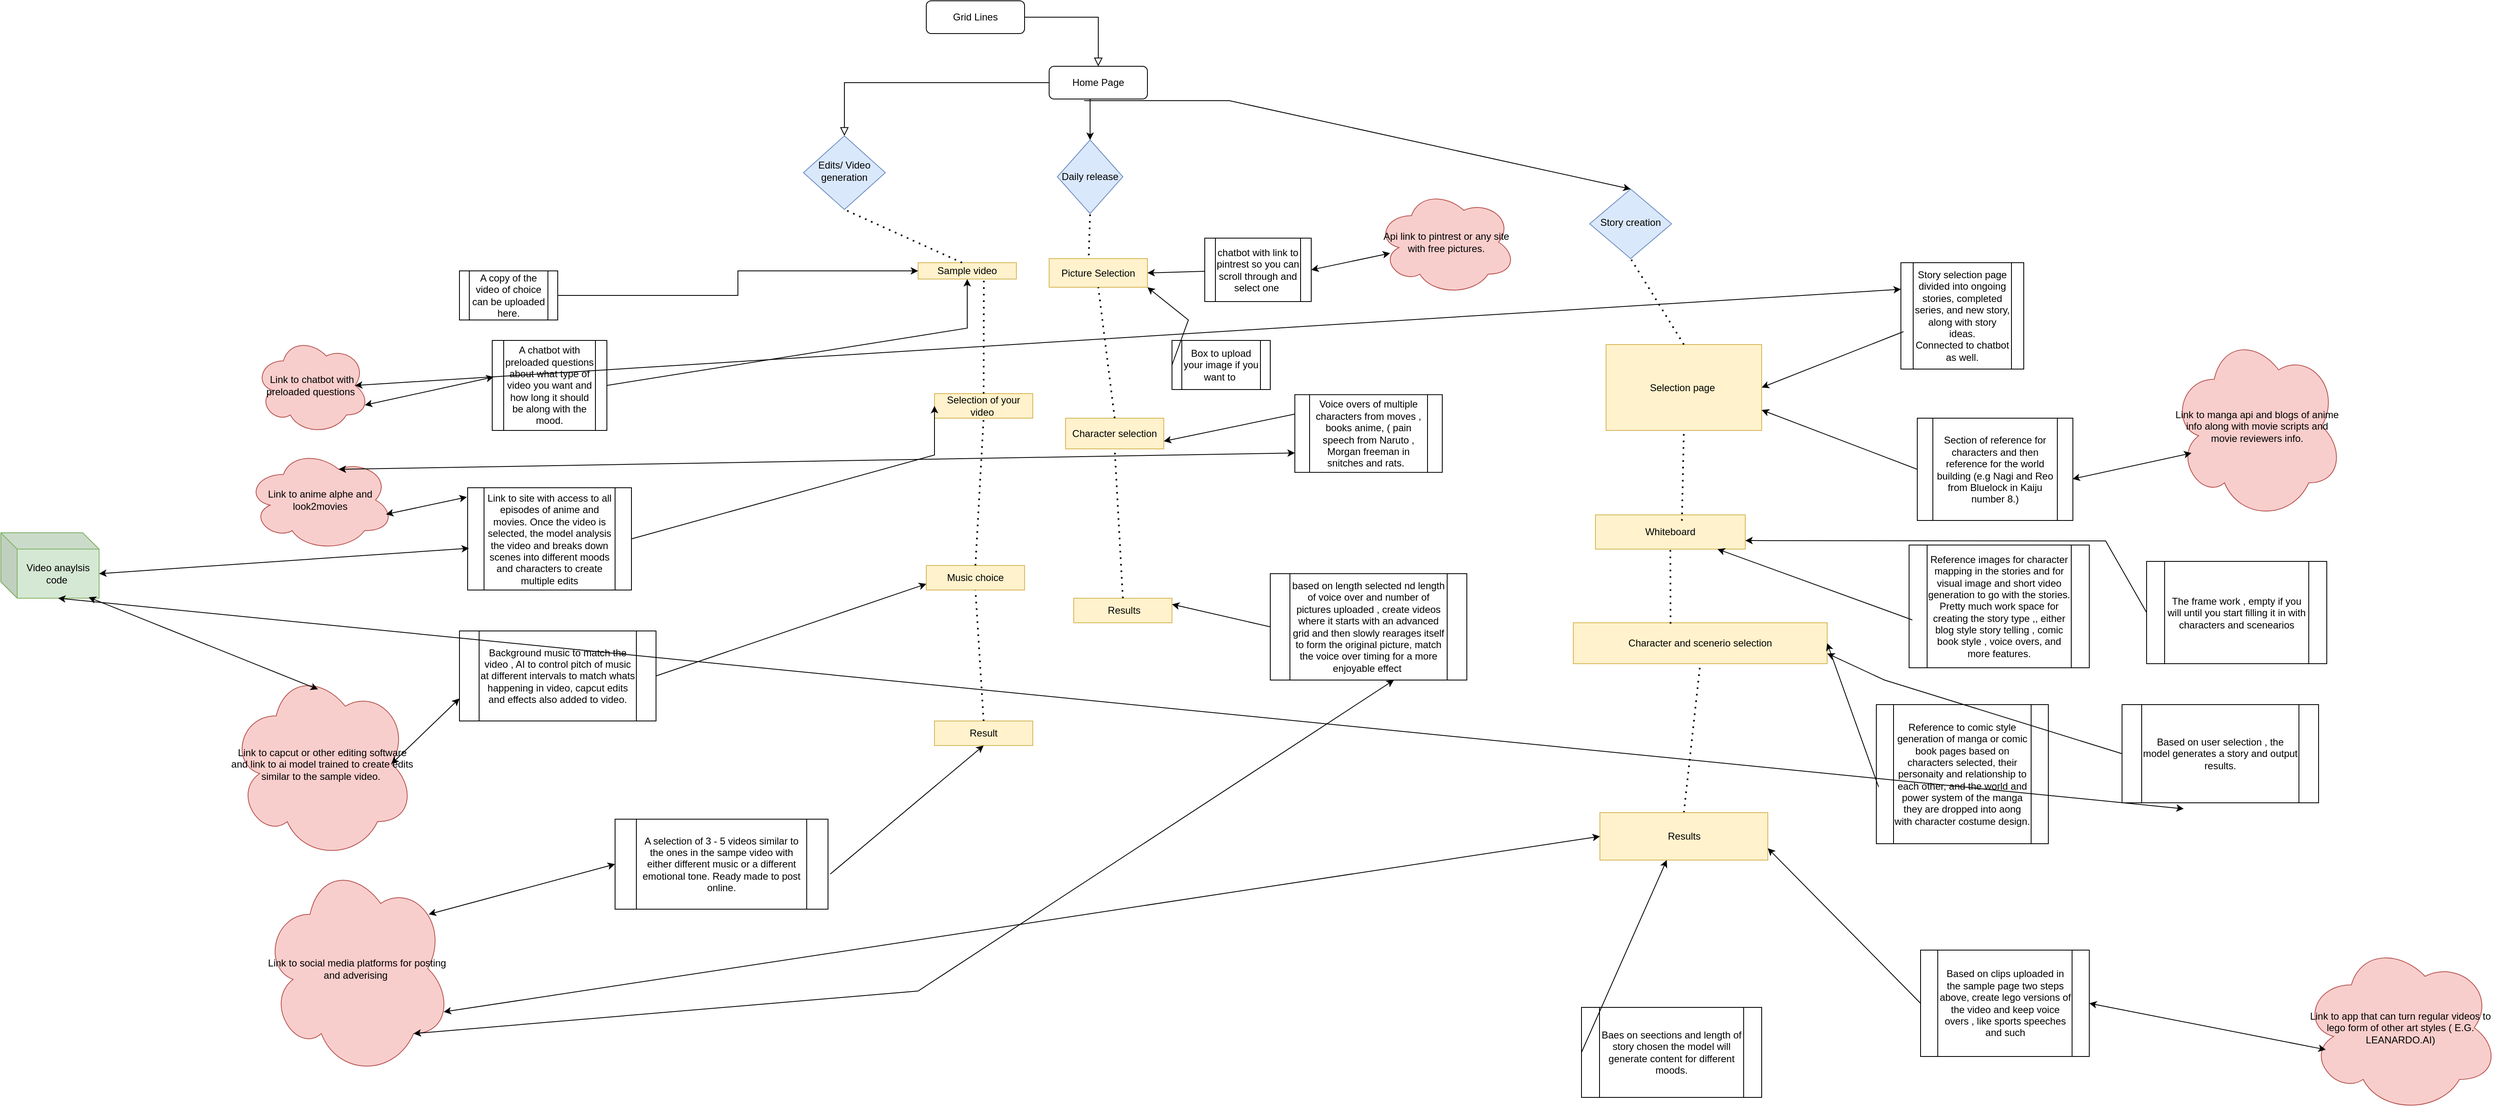 <mxfile version="26.0.3">
  <diagram id="C5RBs43oDa-KdzZeNtuy" name="Page-1">
    <mxGraphModel grid="1" page="1" gridSize="10" guides="1" tooltips="1" connect="1" arrows="1" fold="1" pageScale="1" pageWidth="827" pageHeight="1169" math="0" shadow="0">
      <root>
        <mxCell id="WIyWlLk6GJQsqaUBKTNV-0" />
        <mxCell id="WIyWlLk6GJQsqaUBKTNV-1" parent="WIyWlLk6GJQsqaUBKTNV-0" />
        <mxCell id="WIyWlLk6GJQsqaUBKTNV-2" value="" style="rounded=0;html=1;jettySize=auto;orthogonalLoop=1;fontSize=11;endArrow=block;endFill=0;endSize=8;strokeWidth=1;shadow=0;labelBackgroundColor=none;edgeStyle=orthogonalEdgeStyle;" edge="1" parent="WIyWlLk6GJQsqaUBKTNV-1" source="WIyWlLk6GJQsqaUBKTNV-7" target="WIyWlLk6GJQsqaUBKTNV-6">
          <mxGeometry relative="1" as="geometry" />
        </mxCell>
        <mxCell id="WIyWlLk6GJQsqaUBKTNV-3" value="Grid Lines" style="rounded=1;whiteSpace=wrap;html=1;fontSize=12;glass=0;strokeWidth=1;shadow=0;" vertex="1" parent="WIyWlLk6GJQsqaUBKTNV-1">
          <mxGeometry x="10" y="30" width="120" height="40" as="geometry" />
        </mxCell>
        <mxCell id="WIyWlLk6GJQsqaUBKTNV-6" value="Edits/ Video generation" style="rhombus;whiteSpace=wrap;html=1;shadow=0;fontFamily=Helvetica;fontSize=12;align=center;strokeWidth=1;spacing=6;spacingTop=-4;fillColor=#dae8fc;strokeColor=#6c8ebf;" vertex="1" parent="WIyWlLk6GJQsqaUBKTNV-1">
          <mxGeometry x="-140" y="195" width="100" height="90" as="geometry" />
        </mxCell>
        <mxCell id="5dnYx-5fdYnEuuB1JhWO-0" value="" style="rounded=0;html=1;jettySize=auto;orthogonalLoop=1;fontSize=11;endArrow=block;endFill=0;endSize=8;strokeWidth=1;shadow=0;labelBackgroundColor=none;edgeStyle=orthogonalEdgeStyle;" edge="1" parent="WIyWlLk6GJQsqaUBKTNV-1" source="WIyWlLk6GJQsqaUBKTNV-3" target="WIyWlLk6GJQsqaUBKTNV-7">
          <mxGeometry relative="1" as="geometry">
            <mxPoint x="130" y="50" as="sourcePoint" />
            <mxPoint x="220" y="260" as="targetPoint" />
          </mxGeometry>
        </mxCell>
        <mxCell id="WIyWlLk6GJQsqaUBKTNV-7" value="Home Page" style="rounded=1;whiteSpace=wrap;html=1;fontSize=12;glass=0;strokeWidth=1;shadow=0;" vertex="1" parent="WIyWlLk6GJQsqaUBKTNV-1">
          <mxGeometry x="160" y="110" width="120" height="40" as="geometry" />
        </mxCell>
        <mxCell id="WIyWlLk6GJQsqaUBKTNV-10" value="Story creation" style="rhombus;whiteSpace=wrap;html=1;shadow=0;fontFamily=Helvetica;fontSize=12;align=center;strokeWidth=1;spacing=6;spacingTop=-4;fillColor=#dae8fc;strokeColor=#6c8ebf;" vertex="1" parent="WIyWlLk6GJQsqaUBKTNV-1">
          <mxGeometry x="820" y="260" width="100" height="85" as="geometry" />
        </mxCell>
        <mxCell id="5dnYx-5fdYnEuuB1JhWO-2" value="" style="endArrow=classic;html=1;rounded=0;exitX=0.356;exitY=1.05;exitDx=0;exitDy=0;exitPerimeter=0;entryX=0.5;entryY=0;entryDx=0;entryDy=0;" edge="1" parent="WIyWlLk6GJQsqaUBKTNV-1" source="WIyWlLk6GJQsqaUBKTNV-7" target="WIyWlLk6GJQsqaUBKTNV-10">
          <mxGeometry width="50" height="50" relative="1" as="geometry">
            <mxPoint x="200" y="160" as="sourcePoint" />
            <mxPoint x="250" y="200" as="targetPoint" />
            <Array as="points">
              <mxPoint x="380" y="152" />
            </Array>
          </mxGeometry>
        </mxCell>
        <mxCell id="5dnYx-5fdYnEuuB1JhWO-7" value="Daily release" style="rhombus;whiteSpace=wrap;html=1;fillColor=#dae8fc;strokeColor=#6c8ebf;" vertex="1" parent="WIyWlLk6GJQsqaUBKTNV-1">
          <mxGeometry x="170" y="200" width="80" height="90" as="geometry" />
        </mxCell>
        <mxCell id="5dnYx-5fdYnEuuB1JhWO-8" value="" style="endArrow=classic;html=1;rounded=0;" edge="1" parent="WIyWlLk6GJQsqaUBKTNV-1">
          <mxGeometry width="50" height="50" relative="1" as="geometry">
            <mxPoint x="210" y="150" as="sourcePoint" />
            <mxPoint x="210" y="200" as="targetPoint" />
          </mxGeometry>
        </mxCell>
        <mxCell id="5dnYx-5fdYnEuuB1JhWO-9" value="Sample video" style="rounded=0;whiteSpace=wrap;html=1;fillColor=#fff2cc;strokeColor=#d6b656;" vertex="1" parent="WIyWlLk6GJQsqaUBKTNV-1">
          <mxGeometry y="350" width="120" height="20" as="geometry" />
        </mxCell>
        <mxCell id="5dnYx-5fdYnEuuB1JhWO-10" value="Selection of your video&amp;nbsp;" style="rounded=0;whiteSpace=wrap;html=1;fillColor=#fff2cc;strokeColor=#d6b656;" vertex="1" parent="WIyWlLk6GJQsqaUBKTNV-1">
          <mxGeometry x="20" y="510" width="120" height="30" as="geometry" />
        </mxCell>
        <mxCell id="5dnYx-5fdYnEuuB1JhWO-11" value="Music choice" style="rounded=0;whiteSpace=wrap;html=1;fillColor=#fff2cc;strokeColor=#d6b656;" vertex="1" parent="WIyWlLk6GJQsqaUBKTNV-1">
          <mxGeometry x="10" y="720" width="120" height="30" as="geometry" />
        </mxCell>
        <mxCell id="5dnYx-5fdYnEuuB1JhWO-12" value="Result" style="rounded=0;whiteSpace=wrap;html=1;fillColor=#fff2cc;strokeColor=#d6b656;" vertex="1" parent="WIyWlLk6GJQsqaUBKTNV-1">
          <mxGeometry x="20" y="910" width="120" height="30" as="geometry" />
        </mxCell>
        <mxCell id="5dnYx-5fdYnEuuB1JhWO-15" value="" style="endArrow=none;dashed=1;html=1;dashPattern=1 3;strokeWidth=2;rounded=0;entryX=0.5;entryY=1;entryDx=0;entryDy=0;exitX=0.447;exitY=0;exitDx=0;exitDy=0;exitPerimeter=0;" edge="1" parent="WIyWlLk6GJQsqaUBKTNV-1" source="5dnYx-5fdYnEuuB1JhWO-9" target="WIyWlLk6GJQsqaUBKTNV-6">
          <mxGeometry width="50" height="50" relative="1" as="geometry">
            <mxPoint x="90" y="400" as="sourcePoint" />
            <mxPoint x="140" y="350" as="targetPoint" />
          </mxGeometry>
        </mxCell>
        <mxCell id="5dnYx-5fdYnEuuB1JhWO-18" value="" style="edgeStyle=orthogonalEdgeStyle;rounded=0;orthogonalLoop=1;jettySize=auto;html=1;" edge="1" parent="WIyWlLk6GJQsqaUBKTNV-1" source="5dnYx-5fdYnEuuB1JhWO-16" target="5dnYx-5fdYnEuuB1JhWO-9">
          <mxGeometry relative="1" as="geometry" />
        </mxCell>
        <mxCell id="5dnYx-5fdYnEuuB1JhWO-16" value="A copy of the video of choice can be uploaded here." style="shape=process;whiteSpace=wrap;html=1;backgroundOutline=1;" vertex="1" parent="WIyWlLk6GJQsqaUBKTNV-1">
          <mxGeometry x="-560" y="360" width="120" height="60" as="geometry" />
        </mxCell>
        <mxCell id="5dnYx-5fdYnEuuB1JhWO-19" value="A chatbot with preloaded questions about what type of video you want and how long it should be along with the mood." style="shape=process;whiteSpace=wrap;html=1;backgroundOutline=1;" vertex="1" parent="WIyWlLk6GJQsqaUBKTNV-1">
          <mxGeometry x="-520" y="445" width="140" height="110" as="geometry" />
        </mxCell>
        <mxCell id="5dnYx-5fdYnEuuB1JhWO-20" value="" style="endArrow=classic;html=1;rounded=0;exitX=1;exitY=0.5;exitDx=0;exitDy=0;entryX=0.5;entryY=1;entryDx=0;entryDy=0;" edge="1" parent="WIyWlLk6GJQsqaUBKTNV-1" source="5dnYx-5fdYnEuuB1JhWO-19" target="5dnYx-5fdYnEuuB1JhWO-9">
          <mxGeometry width="50" height="50" relative="1" as="geometry">
            <mxPoint x="90" y="400" as="sourcePoint" />
            <mxPoint x="140" y="350" as="targetPoint" />
            <Array as="points">
              <mxPoint x="60" y="430" />
            </Array>
          </mxGeometry>
        </mxCell>
        <mxCell id="5dnYx-5fdYnEuuB1JhWO-21" value="" style="endArrow=none;dashed=1;html=1;dashPattern=1 3;strokeWidth=2;rounded=0;entryX=0.669;entryY=0.967;entryDx=0;entryDy=0;entryPerimeter=0;exitX=0.5;exitY=0;exitDx=0;exitDy=0;" edge="1" parent="WIyWlLk6GJQsqaUBKTNV-1" source="5dnYx-5fdYnEuuB1JhWO-10" target="5dnYx-5fdYnEuuB1JhWO-9">
          <mxGeometry width="50" height="50" relative="1" as="geometry">
            <mxPoint x="-50" y="500" as="sourcePoint" />
            <mxPoint y="450" as="targetPoint" />
          </mxGeometry>
        </mxCell>
        <mxCell id="5dnYx-5fdYnEuuB1JhWO-22" value="Link to site with access to all episodes of anime and movies. Once the video is selected, the model analysis the video and breaks down scenes into different moods and characters to create multiple edits" style="shape=process;whiteSpace=wrap;html=1;backgroundOutline=1;" vertex="1" parent="WIyWlLk6GJQsqaUBKTNV-1">
          <mxGeometry x="-550" y="625" width="200" height="125" as="geometry" />
        </mxCell>
        <mxCell id="5dnYx-5fdYnEuuB1JhWO-23" value="" style="endArrow=classic;html=1;rounded=0;exitX=1;exitY=0.5;exitDx=0;exitDy=0;entryX=0;entryY=0.5;entryDx=0;entryDy=0;" edge="1" parent="WIyWlLk6GJQsqaUBKTNV-1" source="5dnYx-5fdYnEuuB1JhWO-22" target="5dnYx-5fdYnEuuB1JhWO-10">
          <mxGeometry width="50" height="50" relative="1" as="geometry">
            <mxPoint x="-50" y="500" as="sourcePoint" />
            <mxPoint y="450" as="targetPoint" />
            <Array as="points">
              <mxPoint x="20" y="585" />
            </Array>
          </mxGeometry>
        </mxCell>
        <mxCell id="5dnYx-5fdYnEuuB1JhWO-24" value="Link to anime alphe and look2movies" style="ellipse;shape=cloud;whiteSpace=wrap;html=1;fillColor=#f8cecc;strokeColor=#b85450;" vertex="1" parent="WIyWlLk6GJQsqaUBKTNV-1">
          <mxGeometry x="-820" y="577.5" width="180" height="125" as="geometry" />
        </mxCell>
        <mxCell id="5dnYx-5fdYnEuuB1JhWO-25" value="Video anaylsis code&amp;nbsp;" style="shape=cube;whiteSpace=wrap;html=1;boundedLbl=1;backgroundOutline=1;darkOpacity=0.05;darkOpacity2=0.1;fillColor=#d5e8d4;strokeColor=#82b366;" vertex="1" parent="WIyWlLk6GJQsqaUBKTNV-1">
          <mxGeometry x="-1120" y="680" width="120" height="80" as="geometry" />
        </mxCell>
        <mxCell id="5dnYx-5fdYnEuuB1JhWO-26" value="" style="endArrow=classic;startArrow=classic;html=1;rounded=0;exitX=0.946;exitY=0.64;exitDx=0;exitDy=0;exitPerimeter=0;entryX=-0.005;entryY=0.091;entryDx=0;entryDy=0;entryPerimeter=0;" edge="1" parent="WIyWlLk6GJQsqaUBKTNV-1" source="5dnYx-5fdYnEuuB1JhWO-24" target="5dnYx-5fdYnEuuB1JhWO-22">
          <mxGeometry width="50" height="50" relative="1" as="geometry">
            <mxPoint x="-330" y="590" as="sourcePoint" />
            <mxPoint x="-280" y="540" as="targetPoint" />
          </mxGeometry>
        </mxCell>
        <mxCell id="5dnYx-5fdYnEuuB1JhWO-29" value="" style="endArrow=classic;startArrow=classic;html=1;rounded=0;exitX=0;exitY=0;exitDx=120;exitDy=50;exitPerimeter=0;entryX=0.008;entryY=0.592;entryDx=0;entryDy=0;entryPerimeter=0;" edge="1" parent="WIyWlLk6GJQsqaUBKTNV-1" source="5dnYx-5fdYnEuuB1JhWO-25" target="5dnYx-5fdYnEuuB1JhWO-22">
          <mxGeometry width="50" height="50" relative="1" as="geometry">
            <mxPoint x="-330" y="590" as="sourcePoint" />
            <mxPoint x="-280" y="540" as="targetPoint" />
          </mxGeometry>
        </mxCell>
        <mxCell id="5dnYx-5fdYnEuuB1JhWO-30" value="Link to chatbot with preloaded questions&amp;nbsp;" style="ellipse;shape=cloud;whiteSpace=wrap;html=1;fillColor=#f8cecc;strokeColor=#b85450;" vertex="1" parent="WIyWlLk6GJQsqaUBKTNV-1">
          <mxGeometry x="-810" y="440" width="140" height="120" as="geometry" />
        </mxCell>
        <mxCell id="5dnYx-5fdYnEuuB1JhWO-31" value="" style="endArrow=classic;startArrow=classic;html=1;rounded=0;exitX=0.96;exitY=0.7;exitDx=0;exitDy=0;exitPerimeter=0;entryX=0.012;entryY=0.406;entryDx=0;entryDy=0;entryPerimeter=0;" edge="1" parent="WIyWlLk6GJQsqaUBKTNV-1" source="5dnYx-5fdYnEuuB1JhWO-30" target="5dnYx-5fdYnEuuB1JhWO-19">
          <mxGeometry width="50" height="50" relative="1" as="geometry">
            <mxPoint x="-330" y="450" as="sourcePoint" />
            <mxPoint x="-280" y="400" as="targetPoint" />
          </mxGeometry>
        </mxCell>
        <mxCell id="5dnYx-5fdYnEuuB1JhWO-32" value="Picture Selection" style="whiteSpace=wrap;html=1;fillColor=#fff2cc;strokeColor=#d6b656;" vertex="1" parent="WIyWlLk6GJQsqaUBKTNV-1">
          <mxGeometry x="160" y="345" width="120" height="35" as="geometry" />
        </mxCell>
        <mxCell id="5dnYx-5fdYnEuuB1JhWO-34" value="" style="endArrow=none;dashed=1;html=1;dashPattern=1 3;strokeWidth=2;rounded=0;exitX=0.403;exitY=-0.114;exitDx=0;exitDy=0;exitPerimeter=0;entryX=0.5;entryY=1;entryDx=0;entryDy=0;" edge="1" parent="WIyWlLk6GJQsqaUBKTNV-1" source="5dnYx-5fdYnEuuB1JhWO-32" target="5dnYx-5fdYnEuuB1JhWO-7">
          <mxGeometry width="50" height="50" relative="1" as="geometry">
            <mxPoint x="240" y="290" as="sourcePoint" />
            <mxPoint x="290" y="240" as="targetPoint" />
          </mxGeometry>
        </mxCell>
        <mxCell id="5dnYx-5fdYnEuuB1JhWO-35" value="Character selection" style="whiteSpace=wrap;html=1;fillColor=#fff2cc;strokeColor=#d6b656;" vertex="1" parent="WIyWlLk6GJQsqaUBKTNV-1">
          <mxGeometry x="180" y="540" width="120" height="37.5" as="geometry" />
        </mxCell>
        <mxCell id="5dnYx-5fdYnEuuB1JhWO-37" value="&amp;nbsp;Results" style="whiteSpace=wrap;html=1;fillColor=#fff2cc;strokeColor=#d6b656;" vertex="1" parent="WIyWlLk6GJQsqaUBKTNV-1">
          <mxGeometry x="190" y="760" width="120" height="30" as="geometry" />
        </mxCell>
        <mxCell id="5dnYx-5fdYnEuuB1JhWO-39" value="" style="endArrow=none;dashed=1;html=1;dashPattern=1 3;strokeWidth=2;rounded=0;entryX=0.5;entryY=1;entryDx=0;entryDy=0;exitX=0.5;exitY=0;exitDx=0;exitDy=0;" edge="1" parent="WIyWlLk6GJQsqaUBKTNV-1" source="5dnYx-5fdYnEuuB1JhWO-35" target="5dnYx-5fdYnEuuB1JhWO-32">
          <mxGeometry width="50" height="50" relative="1" as="geometry">
            <mxPoint x="230" y="420" as="sourcePoint" />
            <mxPoint x="270" y="400" as="targetPoint" />
          </mxGeometry>
        </mxCell>
        <mxCell id="5dnYx-5fdYnEuuB1JhWO-40" value="" style="endArrow=none;dashed=1;html=1;dashPattern=1 3;strokeWidth=2;rounded=0;exitX=0.5;exitY=0;exitDx=0;exitDy=0;entryX=0.5;entryY=1;entryDx=0;entryDy=0;" edge="1" parent="WIyWlLk6GJQsqaUBKTNV-1" source="5dnYx-5fdYnEuuB1JhWO-37" target="5dnYx-5fdYnEuuB1JhWO-35">
          <mxGeometry width="50" height="50" relative="1" as="geometry">
            <mxPoint x="240" y="450" as="sourcePoint" />
            <mxPoint x="290" y="400" as="targetPoint" />
          </mxGeometry>
        </mxCell>
        <mxCell id="5dnYx-5fdYnEuuB1JhWO-41" value="chatbot with link to pintrest so you can scroll through and select one&amp;nbsp;" style="shape=process;whiteSpace=wrap;html=1;backgroundOutline=1;" vertex="1" parent="WIyWlLk6GJQsqaUBKTNV-1">
          <mxGeometry x="350" y="320" width="130" height="77.5" as="geometry" />
        </mxCell>
        <mxCell id="5dnYx-5fdYnEuuB1JhWO-43" value="Box to upload your image if you want to&amp;nbsp;" style="shape=process;whiteSpace=wrap;html=1;backgroundOutline=1;" vertex="1" parent="WIyWlLk6GJQsqaUBKTNV-1">
          <mxGeometry x="310" y="445" width="120" height="60" as="geometry" />
        </mxCell>
        <mxCell id="5dnYx-5fdYnEuuB1JhWO-44" value="" style="endArrow=classic;html=1;rounded=0;exitX=0;exitY=0.5;exitDx=0;exitDy=0;entryX=1;entryY=1;entryDx=0;entryDy=0;" edge="1" parent="WIyWlLk6GJQsqaUBKTNV-1" source="5dnYx-5fdYnEuuB1JhWO-43" target="5dnYx-5fdYnEuuB1JhWO-32">
          <mxGeometry width="50" height="50" relative="1" as="geometry">
            <mxPoint x="50" y="470" as="sourcePoint" />
            <mxPoint x="100" y="420" as="targetPoint" />
            <Array as="points">
              <mxPoint x="330" y="420" />
            </Array>
          </mxGeometry>
        </mxCell>
        <mxCell id="5dnYx-5fdYnEuuB1JhWO-45" value="" style="endArrow=classic;html=1;rounded=0;entryX=1;entryY=0.5;entryDx=0;entryDy=0;" edge="1" parent="WIyWlLk6GJQsqaUBKTNV-1" source="5dnYx-5fdYnEuuB1JhWO-41" target="5dnYx-5fdYnEuuB1JhWO-32">
          <mxGeometry width="50" height="50" relative="1" as="geometry">
            <mxPoint x="50" y="470" as="sourcePoint" />
            <mxPoint x="100" y="420" as="targetPoint" />
          </mxGeometry>
        </mxCell>
        <mxCell id="5dnYx-5fdYnEuuB1JhWO-46" value="Api link to pintrest or any site with free pictures." style="ellipse;shape=cloud;whiteSpace=wrap;html=1;fillColor=#f8cecc;strokeColor=#b85450;" vertex="1" parent="WIyWlLk6GJQsqaUBKTNV-1">
          <mxGeometry x="560" y="260" width="170" height="130" as="geometry" />
        </mxCell>
        <mxCell id="5dnYx-5fdYnEuuB1JhWO-48" value="" style="endArrow=classic;startArrow=classic;html=1;rounded=0;exitX=1;exitY=0.5;exitDx=0;exitDy=0;entryX=0.096;entryY=0.603;entryDx=0;entryDy=0;entryPerimeter=0;" edge="1" parent="WIyWlLk6GJQsqaUBKTNV-1" source="5dnYx-5fdYnEuuB1JhWO-41" target="5dnYx-5fdYnEuuB1JhWO-46">
          <mxGeometry width="50" height="50" relative="1" as="geometry">
            <mxPoint x="560" y="470" as="sourcePoint" />
            <mxPoint x="610" y="420" as="targetPoint" />
          </mxGeometry>
        </mxCell>
        <mxCell id="5dnYx-5fdYnEuuB1JhWO-49" value="Voice overs of multiple characters from moves , books anime, ( pain speech from Naruto , Morgan freeman in snitches and rats.&amp;nbsp;&amp;nbsp;" style="shape=process;whiteSpace=wrap;html=1;backgroundOutline=1;" vertex="1" parent="WIyWlLk6GJQsqaUBKTNV-1">
          <mxGeometry x="460" y="511.25" width="180" height="95" as="geometry" />
        </mxCell>
        <mxCell id="5dnYx-5fdYnEuuB1JhWO-51" value="" style="endArrow=none;dashed=1;html=1;dashPattern=1 3;strokeWidth=2;rounded=0;entryX=0.5;entryY=1;entryDx=0;entryDy=0;exitX=0.5;exitY=0;exitDx=0;exitDy=0;" edge="1" parent="WIyWlLk6GJQsqaUBKTNV-1" source="5dnYx-5fdYnEuuB1JhWO-11" target="5dnYx-5fdYnEuuB1JhWO-10">
          <mxGeometry width="50" height="50" relative="1" as="geometry">
            <mxPoint x="-30" y="660" as="sourcePoint" />
            <mxPoint x="20" y="610" as="targetPoint" />
          </mxGeometry>
        </mxCell>
        <mxCell id="5dnYx-5fdYnEuuB1JhWO-52" value="" style="endArrow=none;dashed=1;html=1;dashPattern=1 3;strokeWidth=2;rounded=0;exitX=0.5;exitY=0;exitDx=0;exitDy=0;entryX=0.5;entryY=1;entryDx=0;entryDy=0;" edge="1" parent="WIyWlLk6GJQsqaUBKTNV-1" source="5dnYx-5fdYnEuuB1JhWO-12" target="5dnYx-5fdYnEuuB1JhWO-11">
          <mxGeometry width="50" height="50" relative="1" as="geometry">
            <mxPoint x="270" y="810" as="sourcePoint" />
            <mxPoint x="320" y="760" as="targetPoint" />
          </mxGeometry>
        </mxCell>
        <mxCell id="5dnYx-5fdYnEuuB1JhWO-53" value="based on length selected nd length of voice over and number of pictures uploaded , create videos where it starts with an advanced grid and then slowly rearages itself to form the original picture, match the voice over timing for a more enjoyable effect&amp;nbsp;" style="shape=process;whiteSpace=wrap;html=1;backgroundOutline=1;" vertex="1" parent="WIyWlLk6GJQsqaUBKTNV-1">
          <mxGeometry x="430" y="730" width="240" height="130" as="geometry" />
        </mxCell>
        <mxCell id="5dnYx-5fdYnEuuB1JhWO-59" value="Background music to match the video , AI to control pitch of music at different intervals to match whats happening in video, capcut edits and effects also added to video." style="shape=process;whiteSpace=wrap;html=1;backgroundOutline=1;" vertex="1" parent="WIyWlLk6GJQsqaUBKTNV-1">
          <mxGeometry x="-560" y="800" width="240" height="110" as="geometry" />
        </mxCell>
        <mxCell id="5dnYx-5fdYnEuuB1JhWO-60" value="" style="endArrow=classic;html=1;rounded=0;exitX=1;exitY=0.5;exitDx=0;exitDy=0;entryX=0;entryY=0.75;entryDx=0;entryDy=0;" edge="1" parent="WIyWlLk6GJQsqaUBKTNV-1" source="5dnYx-5fdYnEuuB1JhWO-59" target="5dnYx-5fdYnEuuB1JhWO-11">
          <mxGeometry width="50" height="50" relative="1" as="geometry">
            <mxPoint x="-130" y="640" as="sourcePoint" />
            <mxPoint x="-80" y="590" as="targetPoint" />
          </mxGeometry>
        </mxCell>
        <mxCell id="5dnYx-5fdYnEuuB1JhWO-61" value="Link to capcut or other editing software and link to ai model trained to create edits similar to the sample video.&amp;nbsp;" style="ellipse;shape=cloud;whiteSpace=wrap;html=1;fillColor=#f8cecc;strokeColor=#b85450;" vertex="1" parent="WIyWlLk6GJQsqaUBKTNV-1">
          <mxGeometry x="-840" y="845" width="225" height="235" as="geometry" />
        </mxCell>
        <mxCell id="5dnYx-5fdYnEuuB1JhWO-62" value="" style="endArrow=classic;startArrow=classic;html=1;rounded=0;exitX=0.875;exitY=0.5;exitDx=0;exitDy=0;exitPerimeter=0;entryX=0;entryY=0.75;entryDx=0;entryDy=0;" edge="1" parent="WIyWlLk6GJQsqaUBKTNV-1" source="5dnYx-5fdYnEuuB1JhWO-61" target="5dnYx-5fdYnEuuB1JhWO-59">
          <mxGeometry width="50" height="50" relative="1" as="geometry">
            <mxPoint x="-330" y="770" as="sourcePoint" />
            <mxPoint x="-280" y="720" as="targetPoint" />
          </mxGeometry>
        </mxCell>
        <mxCell id="5dnYx-5fdYnEuuB1JhWO-63" value="A selection of 3 - 5 videos similar to the ones in the sampe video with either different music or a different emotional tone. Ready made to post online." style="shape=process;whiteSpace=wrap;html=1;backgroundOutline=1;" vertex="1" parent="WIyWlLk6GJQsqaUBKTNV-1">
          <mxGeometry x="-370" y="1030" width="260" height="110" as="geometry" />
        </mxCell>
        <mxCell id="5dnYx-5fdYnEuuB1JhWO-64" value="" style="endArrow=classic;html=1;rounded=0;exitX=1.011;exitY=0.609;exitDx=0;exitDy=0;exitPerimeter=0;entryX=0.5;entryY=1;entryDx=0;entryDy=0;" edge="1" parent="WIyWlLk6GJQsqaUBKTNV-1" source="5dnYx-5fdYnEuuB1JhWO-63" target="5dnYx-5fdYnEuuB1JhWO-12">
          <mxGeometry width="50" height="50" relative="1" as="geometry">
            <mxPoint x="-330" y="950" as="sourcePoint" />
            <mxPoint x="-280" y="900" as="targetPoint" />
          </mxGeometry>
        </mxCell>
        <mxCell id="5dnYx-5fdYnEuuB1JhWO-65" value="" style="endArrow=classic;startArrow=classic;html=1;rounded=0;exitX=0.477;exitY=0.112;exitDx=0;exitDy=0;exitPerimeter=0;entryX=0.894;entryY=0.986;entryDx=0;entryDy=0;entryPerimeter=0;" edge="1" parent="WIyWlLk6GJQsqaUBKTNV-1" source="5dnYx-5fdYnEuuB1JhWO-61" target="5dnYx-5fdYnEuuB1JhWO-25">
          <mxGeometry width="50" height="50" relative="1" as="geometry">
            <mxPoint x="-640" y="680" as="sourcePoint" />
            <mxPoint x="-590" y="630" as="targetPoint" />
          </mxGeometry>
        </mxCell>
        <mxCell id="5dnYx-5fdYnEuuB1JhWO-66" value="" style="endArrow=classic;startArrow=classic;html=1;rounded=0;exitX=0.625;exitY=0.2;exitDx=0;exitDy=0;exitPerimeter=0;entryX=0;entryY=0.75;entryDx=0;entryDy=0;" edge="1" parent="WIyWlLk6GJQsqaUBKTNV-1" source="5dnYx-5fdYnEuuB1JhWO-24" target="5dnYx-5fdYnEuuB1JhWO-49">
          <mxGeometry width="50" height="50" relative="1" as="geometry">
            <mxPoint x="-200" y="710" as="sourcePoint" />
            <mxPoint x="-150" y="660" as="targetPoint" />
          </mxGeometry>
        </mxCell>
        <mxCell id="5dnYx-5fdYnEuuB1JhWO-67" value="Link to social media platforms for posting and adverising&amp;nbsp;" style="ellipse;shape=cloud;whiteSpace=wrap;html=1;fillColor=#f8cecc;strokeColor=#b85450;" vertex="1" parent="WIyWlLk6GJQsqaUBKTNV-1">
          <mxGeometry x="-800" y="1080" width="230" height="265" as="geometry" />
        </mxCell>
        <mxCell id="5dnYx-5fdYnEuuB1JhWO-68" value="" style="endArrow=classic;startArrow=classic;html=1;rounded=0;exitX=0.88;exitY=0.25;exitDx=0;exitDy=0;exitPerimeter=0;entryX=0;entryY=0.5;entryDx=0;entryDy=0;" edge="1" parent="WIyWlLk6GJQsqaUBKTNV-1" source="5dnYx-5fdYnEuuB1JhWO-67" target="5dnYx-5fdYnEuuB1JhWO-63">
          <mxGeometry width="50" height="50" relative="1" as="geometry">
            <mxPoint x="250" y="740" as="sourcePoint" />
            <mxPoint x="300" y="690" as="targetPoint" />
          </mxGeometry>
        </mxCell>
        <mxCell id="5dnYx-5fdYnEuuB1JhWO-71" value="" style="endArrow=classic;html=1;rounded=0;exitX=0;exitY=0.5;exitDx=0;exitDy=0;entryX=1;entryY=0.25;entryDx=0;entryDy=0;" edge="1" parent="WIyWlLk6GJQsqaUBKTNV-1" source="5dnYx-5fdYnEuuB1JhWO-53" target="5dnYx-5fdYnEuuB1JhWO-37">
          <mxGeometry width="50" height="50" relative="1" as="geometry">
            <mxPoint x="250" y="740" as="sourcePoint" />
            <mxPoint x="300" y="690" as="targetPoint" />
          </mxGeometry>
        </mxCell>
        <mxCell id="5dnYx-5fdYnEuuB1JhWO-72" value="" style="endArrow=classic;html=1;rounded=0;exitX=0;exitY=0.25;exitDx=0;exitDy=0;entryX=1;entryY=0.75;entryDx=0;entryDy=0;" edge="1" parent="WIyWlLk6GJQsqaUBKTNV-1" source="5dnYx-5fdYnEuuB1JhWO-49" target="5dnYx-5fdYnEuuB1JhWO-35">
          <mxGeometry width="50" height="50" relative="1" as="geometry">
            <mxPoint x="250" y="740" as="sourcePoint" />
            <mxPoint x="300" y="690" as="targetPoint" />
          </mxGeometry>
        </mxCell>
        <mxCell id="5dnYx-5fdYnEuuB1JhWO-73" value="" style="endArrow=classic;startArrow=classic;html=1;rounded=0;entryX=0.629;entryY=1;entryDx=0;entryDy=0;exitX=0.8;exitY=0.8;exitDx=0;exitDy=0;exitPerimeter=0;entryPerimeter=0;" edge="1" parent="WIyWlLk6GJQsqaUBKTNV-1" source="5dnYx-5fdYnEuuB1JhWO-67" target="5dnYx-5fdYnEuuB1JhWO-53">
          <mxGeometry width="50" height="50" relative="1" as="geometry">
            <mxPoint x="160" y="900" as="sourcePoint" />
            <mxPoint x="210" y="850" as="targetPoint" />
            <Array as="points">
              <mxPoint y="1240" />
            </Array>
          </mxGeometry>
        </mxCell>
        <mxCell id="5dnYx-5fdYnEuuB1JhWO-74" value="Selection page&amp;nbsp;" style="rounded=0;whiteSpace=wrap;html=1;fillColor=#fff2cc;strokeColor=#d6b656;" vertex="1" parent="WIyWlLk6GJQsqaUBKTNV-1">
          <mxGeometry x="840" y="450" width="190" height="105" as="geometry" />
        </mxCell>
        <mxCell id="5dnYx-5fdYnEuuB1JhWO-75" value="Whiteboard" style="rounded=0;whiteSpace=wrap;html=1;fillColor=#fff2cc;strokeColor=#d6b656;" vertex="1" parent="WIyWlLk6GJQsqaUBKTNV-1">
          <mxGeometry x="827" y="658.13" width="183" height="41.87" as="geometry" />
        </mxCell>
        <mxCell id="5dnYx-5fdYnEuuB1JhWO-76" value="Character and scenerio selection" style="rounded=0;whiteSpace=wrap;html=1;fillColor=#fff2cc;strokeColor=#d6b656;" vertex="1" parent="WIyWlLk6GJQsqaUBKTNV-1">
          <mxGeometry x="800" y="790" width="310" height="50" as="geometry" />
        </mxCell>
        <mxCell id="5dnYx-5fdYnEuuB1JhWO-77" value="Story selection page divided into ongoing stories, completed series, and new story, along with story ideas.&lt;br&gt;&lt;div&gt;Connected to chatbot as well.&lt;/div&gt;" style="shape=process;whiteSpace=wrap;html=1;backgroundOutline=1;" vertex="1" parent="WIyWlLk6GJQsqaUBKTNV-1">
          <mxGeometry x="1200" y="350" width="150" height="130" as="geometry" />
        </mxCell>
        <mxCell id="5dnYx-5fdYnEuuB1JhWO-78" value="" style="endArrow=classic;html=1;rounded=0;exitX=0.021;exitY=0.648;exitDx=0;exitDy=0;exitPerimeter=0;entryX=1;entryY=0.5;entryDx=0;entryDy=0;" edge="1" parent="WIyWlLk6GJQsqaUBKTNV-1" source="5dnYx-5fdYnEuuB1JhWO-77" target="5dnYx-5fdYnEuuB1JhWO-74">
          <mxGeometry width="50" height="50" relative="1" as="geometry">
            <mxPoint x="780" y="550" as="sourcePoint" />
            <mxPoint x="830" y="500" as="targetPoint" />
          </mxGeometry>
        </mxCell>
        <mxCell id="5dnYx-5fdYnEuuB1JhWO-79" value="" style="endArrow=none;dashed=1;html=1;dashPattern=1 3;strokeWidth=2;rounded=0;entryX=0.5;entryY=1;entryDx=0;entryDy=0;exitX=0.5;exitY=0;exitDx=0;exitDy=0;" edge="1" parent="WIyWlLk6GJQsqaUBKTNV-1" source="5dnYx-5fdYnEuuB1JhWO-74" target="WIyWlLk6GJQsqaUBKTNV-10">
          <mxGeometry width="50" height="50" relative="1" as="geometry">
            <mxPoint x="560" y="550" as="sourcePoint" />
            <mxPoint x="610" y="500" as="targetPoint" />
          </mxGeometry>
        </mxCell>
        <mxCell id="5dnYx-5fdYnEuuB1JhWO-80" value="Section of reference for characters and then reference for the world building (e.g Nagi and Reo from Bluelock in Kaiju number 8.)" style="shape=process;whiteSpace=wrap;html=1;backgroundOutline=1;" vertex="1" parent="WIyWlLk6GJQsqaUBKTNV-1">
          <mxGeometry x="1220" y="540" width="190" height="125" as="geometry" />
        </mxCell>
        <mxCell id="5dnYx-5fdYnEuuB1JhWO-81" value="" style="endArrow=classic;html=1;rounded=0;exitX=0;exitY=0.5;exitDx=0;exitDy=0;" edge="1" parent="WIyWlLk6GJQsqaUBKTNV-1" source="5dnYx-5fdYnEuuB1JhWO-80">
          <mxGeometry width="50" height="50" relative="1" as="geometry">
            <mxPoint x="890" y="550" as="sourcePoint" />
            <mxPoint x="1030" y="530" as="targetPoint" />
          </mxGeometry>
        </mxCell>
        <mxCell id="5dnYx-5fdYnEuuB1JhWO-82" value="Link to manga api and blogs of anime info along with movie scripts and movie reviewers info." style="ellipse;shape=cloud;whiteSpace=wrap;html=1;fillColor=#f8cecc;strokeColor=#b85450;" vertex="1" parent="WIyWlLk6GJQsqaUBKTNV-1">
          <mxGeometry x="1530" y="435" width="210" height="230" as="geometry" />
        </mxCell>
        <mxCell id="5dnYx-5fdYnEuuB1JhWO-83" value="" style="endArrow=classic;startArrow=classic;html=1;rounded=0;entryX=0.118;entryY=0.642;entryDx=0;entryDy=0;entryPerimeter=0;exitX=0.998;exitY=0.594;exitDx=0;exitDy=0;exitPerimeter=0;" edge="1" parent="WIyWlLk6GJQsqaUBKTNV-1" source="5dnYx-5fdYnEuuB1JhWO-80" target="5dnYx-5fdYnEuuB1JhWO-82">
          <mxGeometry width="50" height="50" relative="1" as="geometry">
            <mxPoint x="1300" y="610" as="sourcePoint" />
            <mxPoint x="1350" y="560" as="targetPoint" />
          </mxGeometry>
        </mxCell>
        <mxCell id="5dnYx-5fdYnEuuB1JhWO-84" value="" style="endArrow=classic;startArrow=classic;html=1;rounded=0;exitX=0.875;exitY=0.5;exitDx=0;exitDy=0;exitPerimeter=0;entryX=0;entryY=0.25;entryDx=0;entryDy=0;" edge="1" parent="WIyWlLk6GJQsqaUBKTNV-1" source="5dnYx-5fdYnEuuB1JhWO-30" target="5dnYx-5fdYnEuuB1JhWO-77">
          <mxGeometry width="50" height="50" relative="1" as="geometry">
            <mxPoint x="90" y="770" as="sourcePoint" />
            <mxPoint x="1010" y="420" as="targetPoint" />
          </mxGeometry>
        </mxCell>
        <mxCell id="5dnYx-5fdYnEuuB1JhWO-85" value="Reference images for character mapping in the stories and for visual image and short video generation to go with the stories.&lt;div&gt;Pretty much work space for creating the story type ,, either blog style story telling , comic book style , voice overs, and more features.&lt;/div&gt;" style="shape=process;whiteSpace=wrap;html=1;backgroundOutline=1;" vertex="1" parent="WIyWlLk6GJQsqaUBKTNV-1">
          <mxGeometry x="1210" y="695" width="220" height="150" as="geometry" />
        </mxCell>
        <mxCell id="5dnYx-5fdYnEuuB1JhWO-86" value="" style="endArrow=classic;html=1;rounded=0;exitX=0.018;exitY=0.61;exitDx=0;exitDy=0;exitPerimeter=0;" edge="1" parent="WIyWlLk6GJQsqaUBKTNV-1" source="5dnYx-5fdYnEuuB1JhWO-85" target="5dnYx-5fdYnEuuB1JhWO-75">
          <mxGeometry width="50" height="50" relative="1" as="geometry">
            <mxPoint x="1190" y="810" as="sourcePoint" />
            <mxPoint x="1240" y="760" as="targetPoint" />
          </mxGeometry>
        </mxCell>
        <mxCell id="5dnYx-5fdYnEuuB1JhWO-87" value="The frame work , empty if you will until you start filling it in with characters and scenearios" style="shape=process;whiteSpace=wrap;html=1;backgroundOutline=1;" vertex="1" parent="WIyWlLk6GJQsqaUBKTNV-1">
          <mxGeometry x="1500" y="715" width="220" height="125" as="geometry" />
        </mxCell>
        <mxCell id="5dnYx-5fdYnEuuB1JhWO-88" value="" style="endArrow=classic;html=1;rounded=0;entryX=1;entryY=0.75;entryDx=0;entryDy=0;exitX=0;exitY=0.5;exitDx=0;exitDy=0;" edge="1" parent="WIyWlLk6GJQsqaUBKTNV-1" source="5dnYx-5fdYnEuuB1JhWO-87" target="5dnYx-5fdYnEuuB1JhWO-75">
          <mxGeometry width="50" height="50" relative="1" as="geometry">
            <mxPoint x="1160" y="750" as="sourcePoint" />
            <mxPoint x="1210" y="700" as="targetPoint" />
            <Array as="points">
              <mxPoint x="1450" y="690" />
            </Array>
          </mxGeometry>
        </mxCell>
        <mxCell id="5dnYx-5fdYnEuuB1JhWO-89" value="Reference to comic style generation of manga or comic book pages based on characters selected, their personaity and relationship to each other, and the world and power system of the manga they are dropped into aong with character costume design." style="shape=process;whiteSpace=wrap;html=1;backgroundOutline=1;" vertex="1" parent="WIyWlLk6GJQsqaUBKTNV-1">
          <mxGeometry x="1170" y="890" width="210" height="170" as="geometry" />
        </mxCell>
        <mxCell id="5dnYx-5fdYnEuuB1JhWO-90" value="Based on user selection , the model generates a story and output results." style="shape=process;whiteSpace=wrap;html=1;backgroundOutline=1;" vertex="1" parent="WIyWlLk6GJQsqaUBKTNV-1">
          <mxGeometry x="1470" y="890" width="240" height="120" as="geometry" />
        </mxCell>
        <mxCell id="5dnYx-5fdYnEuuB1JhWO-92" value="" style="endArrow=classic;html=1;rounded=0;exitX=0.013;exitY=0.592;exitDx=0;exitDy=0;exitPerimeter=0;entryX=1;entryY=0.5;entryDx=0;entryDy=0;" edge="1" parent="WIyWlLk6GJQsqaUBKTNV-1" source="5dnYx-5fdYnEuuB1JhWO-89" target="5dnYx-5fdYnEuuB1JhWO-76">
          <mxGeometry width="50" height="50" relative="1" as="geometry">
            <mxPoint x="1000" y="750" as="sourcePoint" />
            <mxPoint x="1050" y="700" as="targetPoint" />
          </mxGeometry>
        </mxCell>
        <mxCell id="5dnYx-5fdYnEuuB1JhWO-93" value="" style="endArrow=classic;html=1;rounded=0;exitX=0;exitY=0.5;exitDx=0;exitDy=0;entryX=1;entryY=0.75;entryDx=0;entryDy=0;" edge="1" parent="WIyWlLk6GJQsqaUBKTNV-1" source="5dnYx-5fdYnEuuB1JhWO-90" target="5dnYx-5fdYnEuuB1JhWO-76">
          <mxGeometry width="50" height="50" relative="1" as="geometry">
            <mxPoint x="1000" y="750" as="sourcePoint" />
            <mxPoint x="1050" y="700" as="targetPoint" />
            <Array as="points">
              <mxPoint x="1180" y="860" />
            </Array>
          </mxGeometry>
        </mxCell>
        <mxCell id="5dnYx-5fdYnEuuB1JhWO-94" value="" style="endArrow=classic;startArrow=classic;html=1;rounded=0;exitX=0.314;exitY=1.061;exitDx=0;exitDy=0;entryX=0;entryY=0;entryDx=70;entryDy=80;entryPerimeter=0;exitPerimeter=0;" edge="1" parent="WIyWlLk6GJQsqaUBKTNV-1" source="5dnYx-5fdYnEuuB1JhWO-90" target="5dnYx-5fdYnEuuB1JhWO-25">
          <mxGeometry width="50" height="50" relative="1" as="geometry">
            <mxPoint x="890" y="780" as="sourcePoint" />
            <mxPoint x="-90" y="1200" as="targetPoint" />
          </mxGeometry>
        </mxCell>
        <mxCell id="5dnYx-5fdYnEuuB1JhWO-96" value="" style="endArrow=none;dashed=1;html=1;dashPattern=1 3;strokeWidth=2;rounded=0;entryX=0.5;entryY=1;entryDx=0;entryDy=0;exitX=0.577;exitY=0.172;exitDx=0;exitDy=0;exitPerimeter=0;" edge="1" parent="WIyWlLk6GJQsqaUBKTNV-1" source="5dnYx-5fdYnEuuB1JhWO-75" target="5dnYx-5fdYnEuuB1JhWO-74">
          <mxGeometry width="50" height="50" relative="1" as="geometry">
            <mxPoint x="1080" y="790" as="sourcePoint" />
            <mxPoint x="1130" y="740" as="targetPoint" />
          </mxGeometry>
        </mxCell>
        <mxCell id="5dnYx-5fdYnEuuB1JhWO-97" value="" style="endArrow=none;dashed=1;html=1;dashPattern=1 3;strokeWidth=2;rounded=0;exitX=0.383;exitY=0.022;exitDx=0;exitDy=0;exitPerimeter=0;entryX=0.5;entryY=1;entryDx=0;entryDy=0;" edge="1" parent="WIyWlLk6GJQsqaUBKTNV-1" source="5dnYx-5fdYnEuuB1JhWO-76" target="5dnYx-5fdYnEuuB1JhWO-75">
          <mxGeometry width="50" height="50" relative="1" as="geometry">
            <mxPoint x="1080" y="790" as="sourcePoint" />
            <mxPoint x="1130" y="740" as="targetPoint" />
          </mxGeometry>
        </mxCell>
        <mxCell id="5dnYx-5fdYnEuuB1JhWO-98" value="" style="endArrow=none;dashed=1;html=1;dashPattern=1 3;strokeWidth=2;rounded=0;exitX=0.5;exitY=0;exitDx=0;exitDy=0;entryX=0.5;entryY=1;entryDx=0;entryDy=0;" edge="1" parent="WIyWlLk6GJQsqaUBKTNV-1" source="5dnYx-5fdYnEuuB1JhWO-95" target="5dnYx-5fdYnEuuB1JhWO-76">
          <mxGeometry width="50" height="50" relative="1" as="geometry">
            <mxPoint x="1080" y="790" as="sourcePoint" />
            <mxPoint x="1130" y="740" as="targetPoint" />
          </mxGeometry>
        </mxCell>
        <mxCell id="5dnYx-5fdYnEuuB1JhWO-95" value="Results" style="rounded=0;whiteSpace=wrap;html=1;fillColor=#fff2cc;strokeColor=#d6b656;" vertex="1" parent="WIyWlLk6GJQsqaUBKTNV-1">
          <mxGeometry x="832.5" y="1022" width="205" height="58" as="geometry" />
        </mxCell>
        <mxCell id="5dnYx-5fdYnEuuB1JhWO-100" value="" style="endArrow=classic;startArrow=classic;html=1;rounded=0;entryX=0;entryY=0.5;entryDx=0;entryDy=0;exitX=0.96;exitY=0.7;exitDx=0;exitDy=0;exitPerimeter=0;" edge="1" parent="WIyWlLk6GJQsqaUBKTNV-1" source="5dnYx-5fdYnEuuB1JhWO-67" target="5dnYx-5fdYnEuuB1JhWO-95">
          <mxGeometry width="50" height="50" relative="1" as="geometry">
            <mxPoint x="640" y="1110" as="sourcePoint" />
            <mxPoint x="690" y="1060" as="targetPoint" />
          </mxGeometry>
        </mxCell>
        <mxCell id="5dnYx-5fdYnEuuB1JhWO-102" value="Baes on seections and length of story chosen the model will generate content for different moods." style="shape=process;whiteSpace=wrap;html=1;backgroundOutline=1;" vertex="1" parent="WIyWlLk6GJQsqaUBKTNV-1">
          <mxGeometry x="810" y="1260" width="220" height="110" as="geometry" />
        </mxCell>
        <mxCell id="5dnYx-5fdYnEuuB1JhWO-103" value="" style="endArrow=classic;html=1;rounded=0;exitX=0;exitY=0.5;exitDx=0;exitDy=0;entryX=0.398;entryY=1;entryDx=0;entryDy=0;entryPerimeter=0;" edge="1" parent="WIyWlLk6GJQsqaUBKTNV-1" source="5dnYx-5fdYnEuuB1JhWO-102" target="5dnYx-5fdYnEuuB1JhWO-95">
          <mxGeometry width="50" height="50" relative="1" as="geometry">
            <mxPoint x="790" y="1150" as="sourcePoint" />
            <mxPoint x="840" y="1100" as="targetPoint" />
          </mxGeometry>
        </mxCell>
        <mxCell id="5dnYx-5fdYnEuuB1JhWO-104" value="Based on clips uploaded in the sample page two steps above, create lego versions of the video and keep voice overs , like sports speeches and such" style="shape=process;whiteSpace=wrap;html=1;backgroundOutline=1;" vertex="1" parent="WIyWlLk6GJQsqaUBKTNV-1">
          <mxGeometry x="1224" y="1190" width="206" height="130" as="geometry" />
        </mxCell>
        <mxCell id="5dnYx-5fdYnEuuB1JhWO-105" value="" style="endArrow=classic;html=1;rounded=0;exitX=0;exitY=0.5;exitDx=0;exitDy=0;entryX=1;entryY=0.75;entryDx=0;entryDy=0;" edge="1" parent="WIyWlLk6GJQsqaUBKTNV-1" source="5dnYx-5fdYnEuuB1JhWO-104" target="5dnYx-5fdYnEuuB1JhWO-95">
          <mxGeometry width="50" height="50" relative="1" as="geometry">
            <mxPoint x="890" y="990" as="sourcePoint" />
            <mxPoint x="940" y="940" as="targetPoint" />
          </mxGeometry>
        </mxCell>
        <mxCell id="5dnYx-5fdYnEuuB1JhWO-106" value="Link to app that can turn regular videos to lego form of other art styles ( E.G. LEANARDO.AI)" style="ellipse;shape=cloud;whiteSpace=wrap;html=1;fillColor=#f8cecc;strokeColor=#b85450;" vertex="1" parent="WIyWlLk6GJQsqaUBKTNV-1">
          <mxGeometry x="1690" y="1180" width="240" height="210" as="geometry" />
        </mxCell>
        <mxCell id="5dnYx-5fdYnEuuB1JhWO-107" value="" style="endArrow=classic;startArrow=classic;html=1;rounded=0;exitX=1;exitY=0.5;exitDx=0;exitDy=0;entryX=0.12;entryY=0.627;entryDx=0;entryDy=0;entryPerimeter=0;" edge="1" parent="WIyWlLk6GJQsqaUBKTNV-1" source="5dnYx-5fdYnEuuB1JhWO-104" target="5dnYx-5fdYnEuuB1JhWO-106">
          <mxGeometry width="50" height="50" relative="1" as="geometry">
            <mxPoint x="1750" y="1180" as="sourcePoint" />
            <mxPoint x="1800" y="1130" as="targetPoint" />
          </mxGeometry>
        </mxCell>
      </root>
    </mxGraphModel>
  </diagram>
</mxfile>
